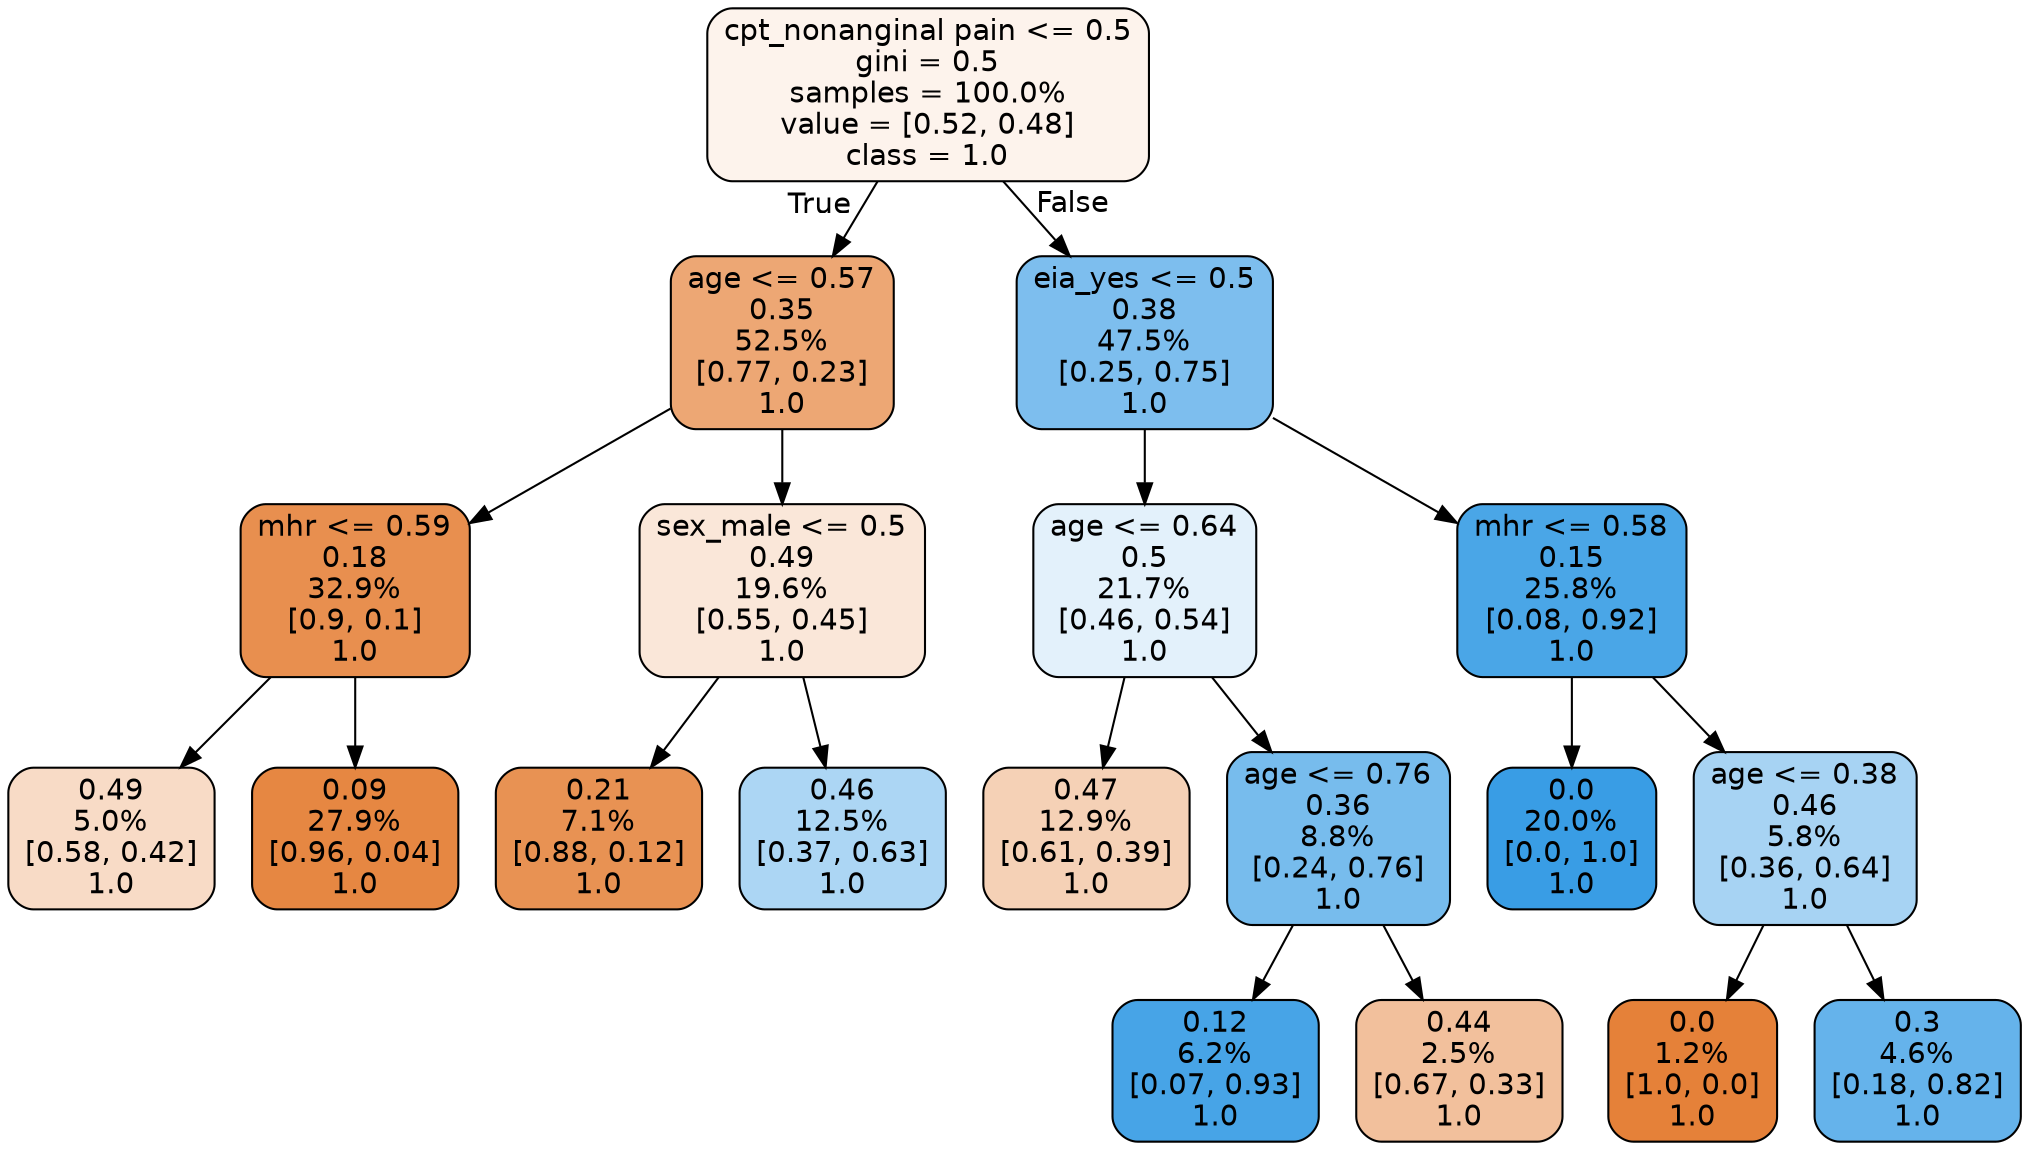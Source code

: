 digraph Tree {
node [shape=box, style="filled, rounded", color="black", fontname="helvetica"] ;
edge [fontname="helvetica"] ;
0 [label="cpt_nonanginal pain <= 0.5\ngini = 0.5\nsamples = 100.0%\nvalue = [0.52, 0.48]\nclass = 1.0", fillcolor="#fdf3ec"] ;
1 [label="age <= 0.57\n0.35\n52.5%\n[0.77, 0.23]\n1.0", fillcolor="#eda774"] ;
0 -> 1 [labeldistance=2.5, labelangle=45, headlabel="True"] ;
5 [label="mhr <= 0.59\n0.18\n32.9%\n[0.9, 0.1]\n1.0", fillcolor="#e88f4f"] ;
1 -> 5 ;
13 [label="0.49\n5.0%\n[0.58, 0.42]\n1.0", fillcolor="#f8dbc6"] ;
5 -> 13 ;
14 [label="0.09\n27.9%\n[0.96, 0.04]\n1.0", fillcolor="#e68742"] ;
5 -> 14 ;
6 [label="sex_male <= 0.5\n0.49\n19.6%\n[0.55, 0.45]\n1.0", fillcolor="#fae7d9"] ;
1 -> 6 ;
7 [label="0.21\n7.1%\n[0.88, 0.12]\n1.0", fillcolor="#e89253"] ;
6 -> 7 ;
8 [label="0.46\n12.5%\n[0.37, 0.63]\n1.0", fillcolor="#acd6f4"] ;
6 -> 8 ;
2 [label="eia_yes <= 0.5\n0.38\n47.5%\n[0.25, 0.75]\n1.0", fillcolor="#7dbeee"] ;
0 -> 2 [labeldistance=2.5, labelangle=-45, headlabel="False"] ;
3 [label="age <= 0.64\n0.5\n21.7%\n[0.46, 0.54]\n1.0", fillcolor="#e3f1fb"] ;
2 -> 3 ;
9 [label="0.47\n12.9%\n[0.61, 0.39]\n1.0", fillcolor="#f5d1b6"] ;
3 -> 9 ;
10 [label="age <= 0.76\n0.36\n8.8%\n[0.24, 0.76]\n1.0", fillcolor="#77bced"] ;
3 -> 10 ;
11 [label="0.12\n6.2%\n[0.07, 0.93]\n1.0", fillcolor="#47a4e7"] ;
10 -> 11 ;
12 [label="0.44\n2.5%\n[0.67, 0.33]\n1.0", fillcolor="#f2c09c"] ;
10 -> 12 ;
4 [label="mhr <= 0.58\n0.15\n25.8%\n[0.08, 0.92]\n1.0", fillcolor="#4aa6e7"] ;
2 -> 4 ;
15 [label="0.0\n20.0%\n[0.0, 1.0]\n1.0", fillcolor="#399de5"] ;
4 -> 15 ;
16 [label="age <= 0.38\n0.46\n5.8%\n[0.36, 0.64]\n1.0", fillcolor="#a7d3f3"] ;
4 -> 16 ;
17 [label="0.0\n1.2%\n[1.0, 0.0]\n1.0", fillcolor="#e58139"] ;
16 -> 17 ;
18 [label="0.3\n4.6%\n[0.18, 0.82]\n1.0", fillcolor="#65b3eb"] ;
16 -> 18 ;
}